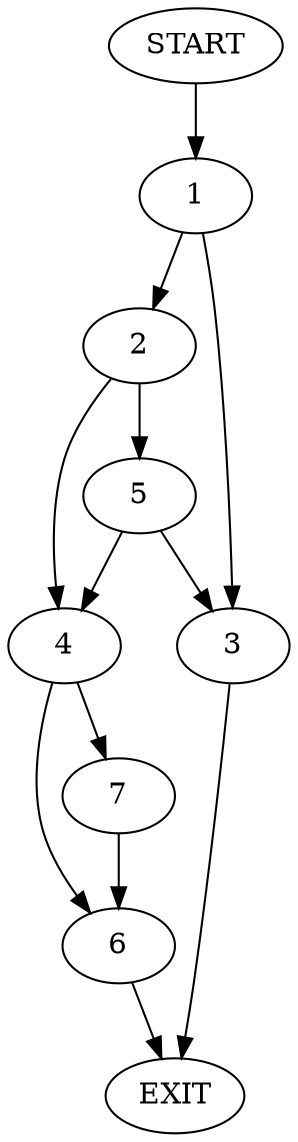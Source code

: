 digraph {
0 [label="START"]
8 [label="EXIT"]
0 -> 1
1 -> 2
1 -> 3
3 -> 8
2 -> 4
2 -> 5
4 -> 6
4 -> 7
5 -> 4
5 -> 3
6 -> 8
7 -> 6
}
